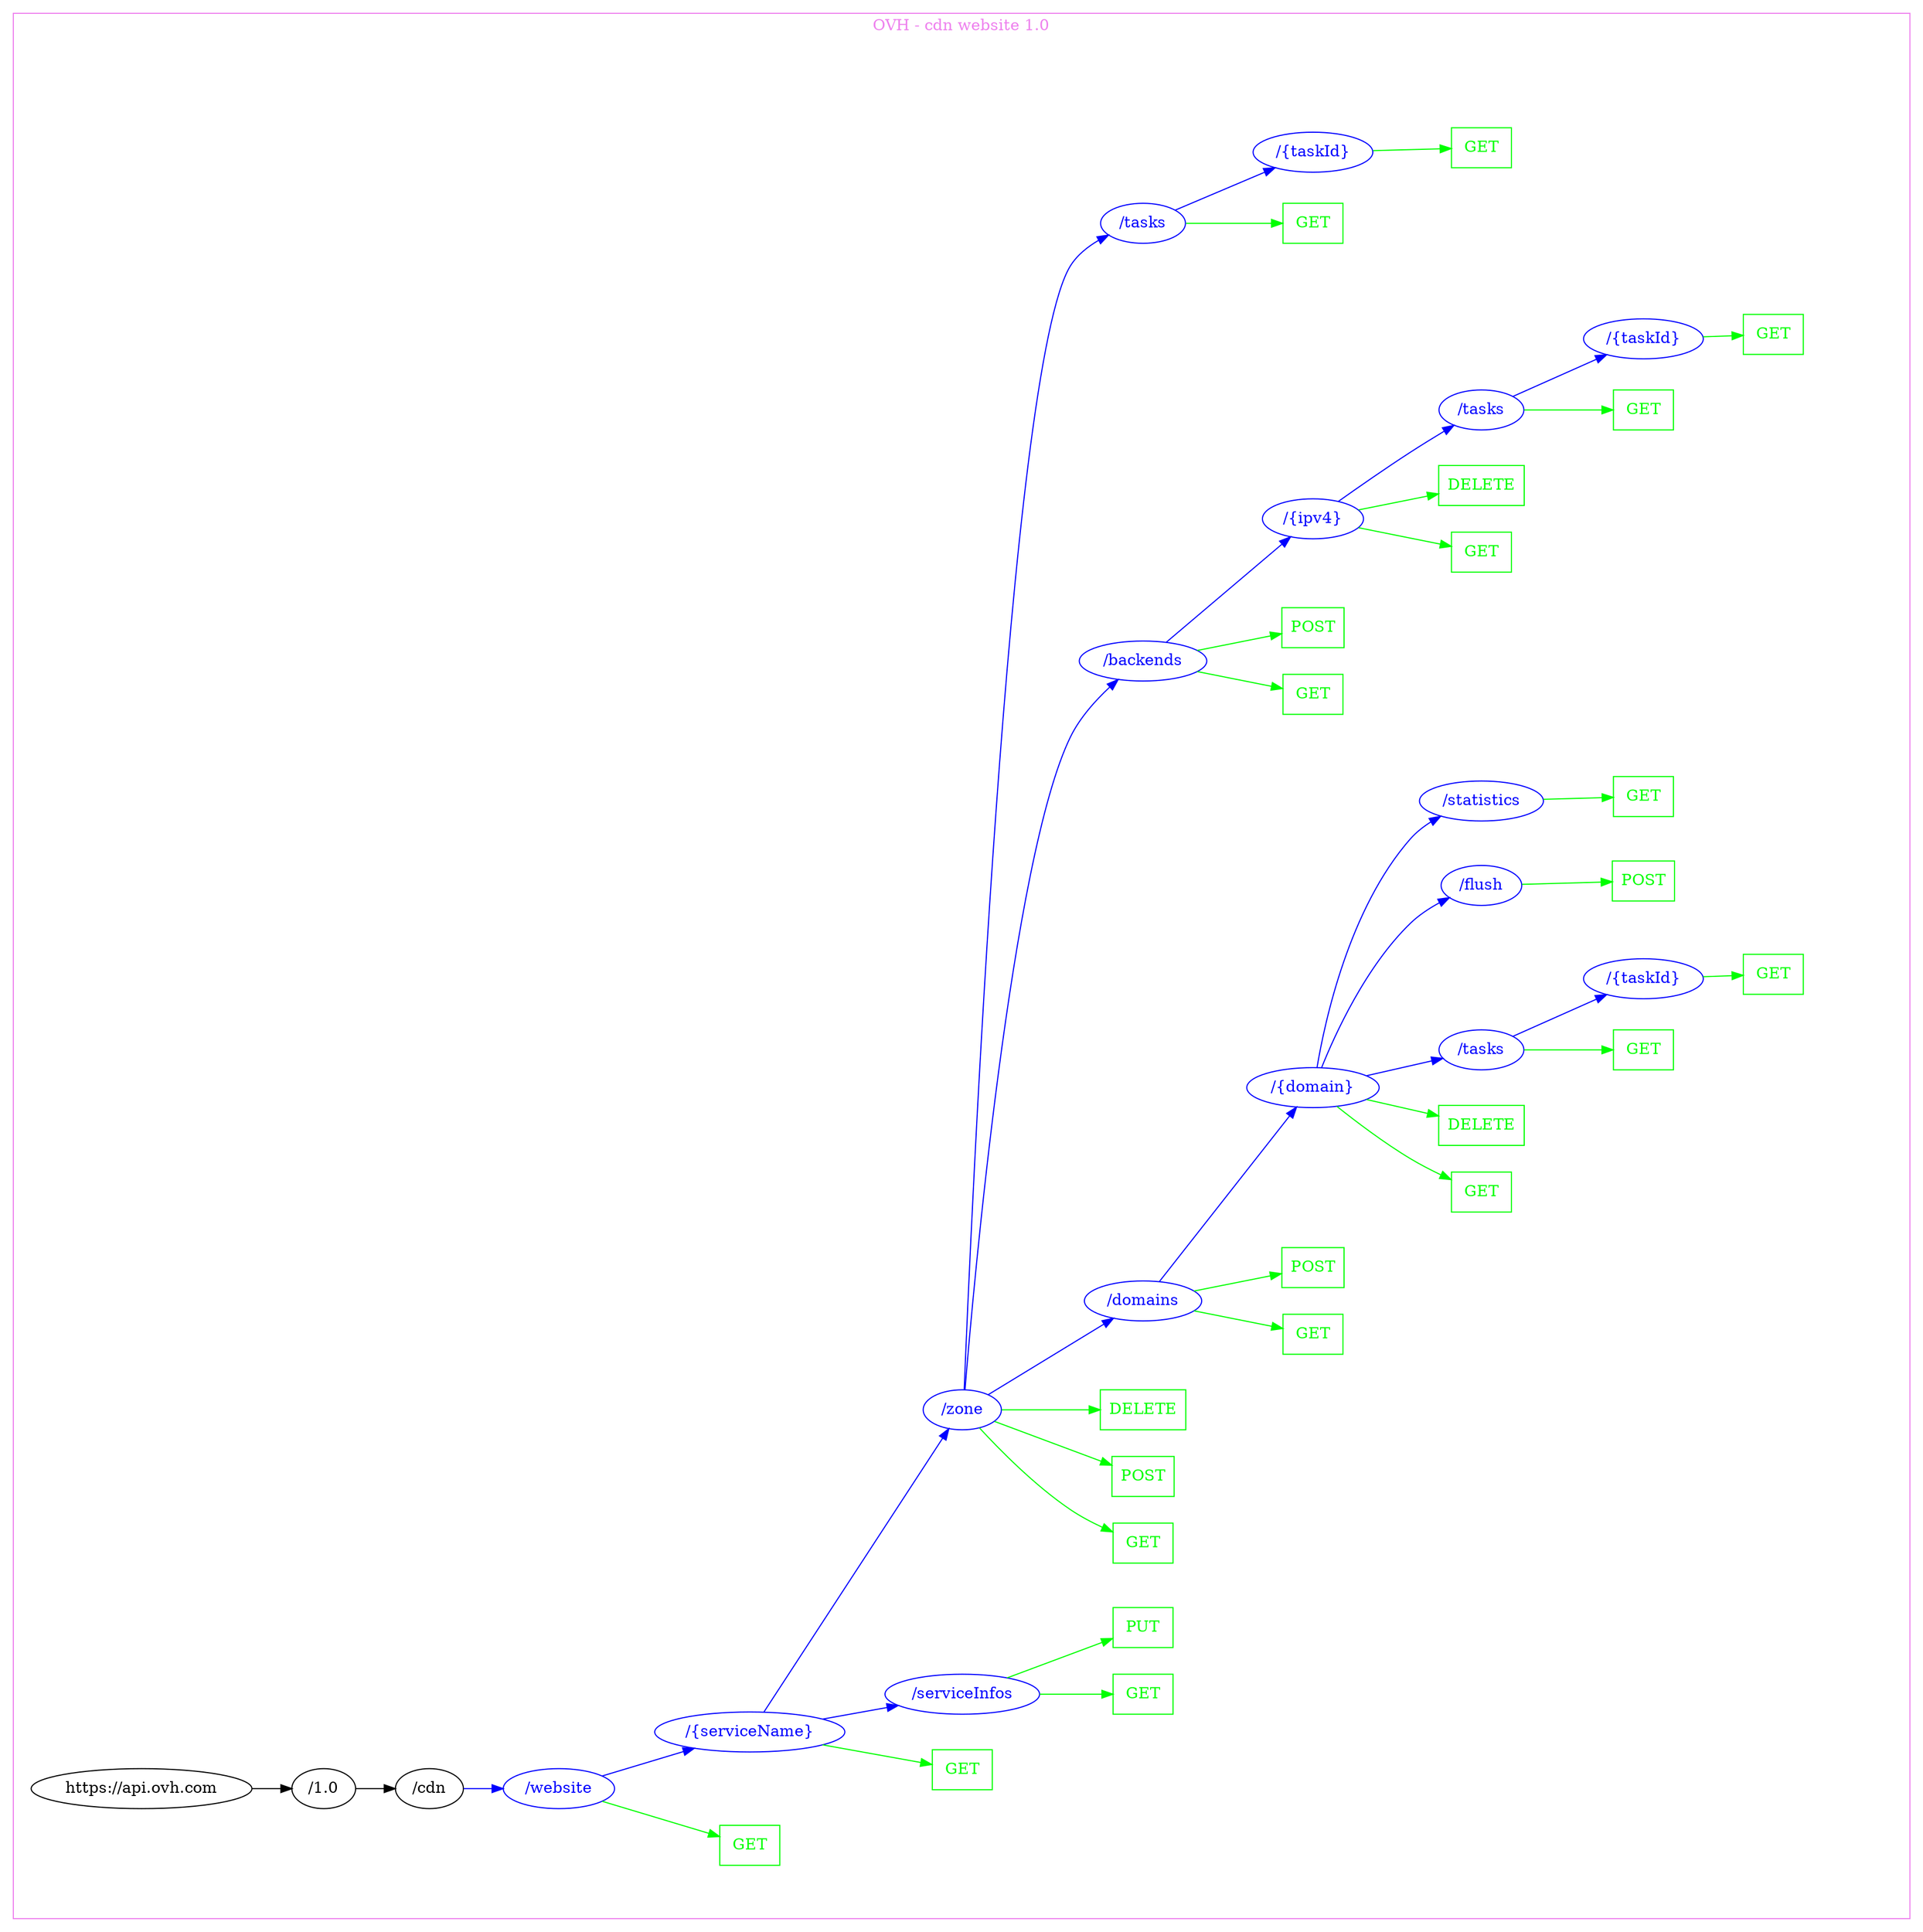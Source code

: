 digraph Cloud_Computing_REST_API {
rankdir="LR";
subgraph cluster_0 {
label="OVH - cdn website 1.0"
color=violet
fontcolor=violet
subgraph cluster_1 {
label=""
color=white
fontcolor=white
node1 [label="https://api.ovh.com", shape="ellipse", color="black", fontcolor="black"]
node1 -> node2 [color="black", fontcolor="black"]
subgraph cluster_2 {
label=""
color=white
fontcolor=white
node2 [label="/1.0", shape="ellipse", color="black", fontcolor="black"]
node2 -> node3 [color="black", fontcolor="black"]
subgraph cluster_3 {
label=""
color=white
fontcolor=white
node3 [label="/cdn", shape="ellipse", color="black", fontcolor="black"]
node3 -> node4 [color="blue", fontcolor="blue"]
subgraph cluster_4 {
label=""
color=white
fontcolor=white
node4 [label="/website", shape="ellipse", color="blue", fontcolor="blue"]
node4 -> node5 [color="green", fontcolor="green"]
subgraph cluster_5 {
label=""
color=white
fontcolor=white
node5 [label="GET", shape="box", color="green", fontcolor="green"]
}
node4 -> node6 [color="blue", fontcolor="blue"]
subgraph cluster_6 {
label=""
color=white
fontcolor=white
node6 [label="/{serviceName}", shape="ellipse", color="blue", fontcolor="blue"]
node6 -> node7 [color="green", fontcolor="green"]
subgraph cluster_7 {
label=""
color=white
fontcolor=white
node7 [label="GET", shape="box", color="green", fontcolor="green"]
}
node6 -> node8 [color="blue", fontcolor="blue"]
subgraph cluster_8 {
label=""
color=white
fontcolor=white
node8 [label="/serviceInfos", shape="ellipse", color="blue", fontcolor="blue"]
node8 -> node9 [color="green", fontcolor="green"]
subgraph cluster_9 {
label=""
color=white
fontcolor=white
node9 [label="GET", shape="box", color="green", fontcolor="green"]
}
node8 -> node10 [color="green", fontcolor="green"]
subgraph cluster_10 {
label=""
color=white
fontcolor=white
node10 [label="PUT", shape="box", color="green", fontcolor="green"]
}
}
node6 -> node11 [color="blue", fontcolor="blue"]
subgraph cluster_11 {
label=""
color=white
fontcolor=white
node11 [label="/zone", shape="ellipse", color="blue", fontcolor="blue"]
node11 -> node12 [color="green", fontcolor="green"]
subgraph cluster_12 {
label=""
color=white
fontcolor=white
node12 [label="GET", shape="box", color="green", fontcolor="green"]
}
node11 -> node13 [color="green", fontcolor="green"]
subgraph cluster_13 {
label=""
color=white
fontcolor=white
node13 [label="POST", shape="box", color="green", fontcolor="green"]
}
node11 -> node14 [color="green", fontcolor="green"]
subgraph cluster_14 {
label=""
color=white
fontcolor=white
node14 [label="DELETE", shape="box", color="green", fontcolor="green"]
}
node11 -> node15 [color="blue", fontcolor="blue"]
subgraph cluster_15 {
label=""
color=white
fontcolor=white
node15 [label="/domains", shape="ellipse", color="blue", fontcolor="blue"]
node15 -> node16 [color="green", fontcolor="green"]
subgraph cluster_16 {
label=""
color=white
fontcolor=white
node16 [label="GET", shape="box", color="green", fontcolor="green"]
}
node15 -> node17 [color="green", fontcolor="green"]
subgraph cluster_17 {
label=""
color=white
fontcolor=white
node17 [label="POST", shape="box", color="green", fontcolor="green"]
}
node15 -> node18 [color="blue", fontcolor="blue"]
subgraph cluster_18 {
label=""
color=white
fontcolor=white
node18 [label="/{domain}", shape="ellipse", color="blue", fontcolor="blue"]
node18 -> node19 [color="green", fontcolor="green"]
subgraph cluster_19 {
label=""
color=white
fontcolor=white
node19 [label="GET", shape="box", color="green", fontcolor="green"]
}
node18 -> node20 [color="green", fontcolor="green"]
subgraph cluster_20 {
label=""
color=white
fontcolor=white
node20 [label="DELETE", shape="box", color="green", fontcolor="green"]
}
node18 -> node21 [color="blue", fontcolor="blue"]
subgraph cluster_21 {
label=""
color=white
fontcolor=white
node21 [label="/tasks", shape="ellipse", color="blue", fontcolor="blue"]
node21 -> node22 [color="green", fontcolor="green"]
subgraph cluster_22 {
label=""
color=white
fontcolor=white
node22 [label="GET", shape="box", color="green", fontcolor="green"]
}
node21 -> node23 [color="blue", fontcolor="blue"]
subgraph cluster_23 {
label=""
color=white
fontcolor=white
node23 [label="/{taskId}", shape="ellipse", color="blue", fontcolor="blue"]
node23 -> node24 [color="green", fontcolor="green"]
subgraph cluster_24 {
label=""
color=white
fontcolor=white
node24 [label="GET", shape="box", color="green", fontcolor="green"]
}
}
}
node18 -> node25 [color="blue", fontcolor="blue"]
subgraph cluster_25 {
label=""
color=white
fontcolor=white
node25 [label="/flush", shape="ellipse", color="blue", fontcolor="blue"]
node25 -> node26 [color="green", fontcolor="green"]
subgraph cluster_26 {
label=""
color=white
fontcolor=white
node26 [label="POST", shape="box", color="green", fontcolor="green"]
}
}
node18 -> node27 [color="blue", fontcolor="blue"]
subgraph cluster_27 {
label=""
color=white
fontcolor=white
node27 [label="/statistics", shape="ellipse", color="blue", fontcolor="blue"]
node27 -> node28 [color="green", fontcolor="green"]
subgraph cluster_28 {
label=""
color=white
fontcolor=white
node28 [label="GET", shape="box", color="green", fontcolor="green"]
}
}
}
}
node11 -> node29 [color="blue", fontcolor="blue"]
subgraph cluster_29 {
label=""
color=white
fontcolor=white
node29 [label="/backends", shape="ellipse", color="blue", fontcolor="blue"]
node29 -> node30 [color="green", fontcolor="green"]
subgraph cluster_30 {
label=""
color=white
fontcolor=white
node30 [label="GET", shape="box", color="green", fontcolor="green"]
}
node29 -> node31 [color="green", fontcolor="green"]
subgraph cluster_31 {
label=""
color=white
fontcolor=white
node31 [label="POST", shape="box", color="green", fontcolor="green"]
}
node29 -> node32 [color="blue", fontcolor="blue"]
subgraph cluster_32 {
label=""
color=white
fontcolor=white
node32 [label="/{ipv4}", shape="ellipse", color="blue", fontcolor="blue"]
node32 -> node33 [color="green", fontcolor="green"]
subgraph cluster_33 {
label=""
color=white
fontcolor=white
node33 [label="GET", shape="box", color="green", fontcolor="green"]
}
node32 -> node34 [color="green", fontcolor="green"]
subgraph cluster_34 {
label=""
color=white
fontcolor=white
node34 [label="DELETE", shape="box", color="green", fontcolor="green"]
}
node32 -> node35 [color="blue", fontcolor="blue"]
subgraph cluster_35 {
label=""
color=white
fontcolor=white
node35 [label="/tasks", shape="ellipse", color="blue", fontcolor="blue"]
node35 -> node36 [color="green", fontcolor="green"]
subgraph cluster_36 {
label=""
color=white
fontcolor=white
node36 [label="GET", shape="box", color="green", fontcolor="green"]
}
node35 -> node37 [color="blue", fontcolor="blue"]
subgraph cluster_37 {
label=""
color=white
fontcolor=white
node37 [label="/{taskId}", shape="ellipse", color="blue", fontcolor="blue"]
node37 -> node38 [color="green", fontcolor="green"]
subgraph cluster_38 {
label=""
color=white
fontcolor=white
node38 [label="GET", shape="box", color="green", fontcolor="green"]
}
}
}
}
}
node11 -> node39 [color="blue", fontcolor="blue"]
subgraph cluster_39 {
label=""
color=white
fontcolor=white
node39 [label="/tasks", shape="ellipse", color="blue", fontcolor="blue"]
node39 -> node40 [color="green", fontcolor="green"]
subgraph cluster_40 {
label=""
color=white
fontcolor=white
node40 [label="GET", shape="box", color="green", fontcolor="green"]
}
node39 -> node41 [color="blue", fontcolor="blue"]
subgraph cluster_41 {
label=""
color=white
fontcolor=white
node41 [label="/{taskId}", shape="ellipse", color="blue", fontcolor="blue"]
node41 -> node42 [color="green", fontcolor="green"]
subgraph cluster_42 {
label=""
color=white
fontcolor=white
node42 [label="GET", shape="box", color="green", fontcolor="green"]
}
}
}
}
}
}
}
}
}
}
}
